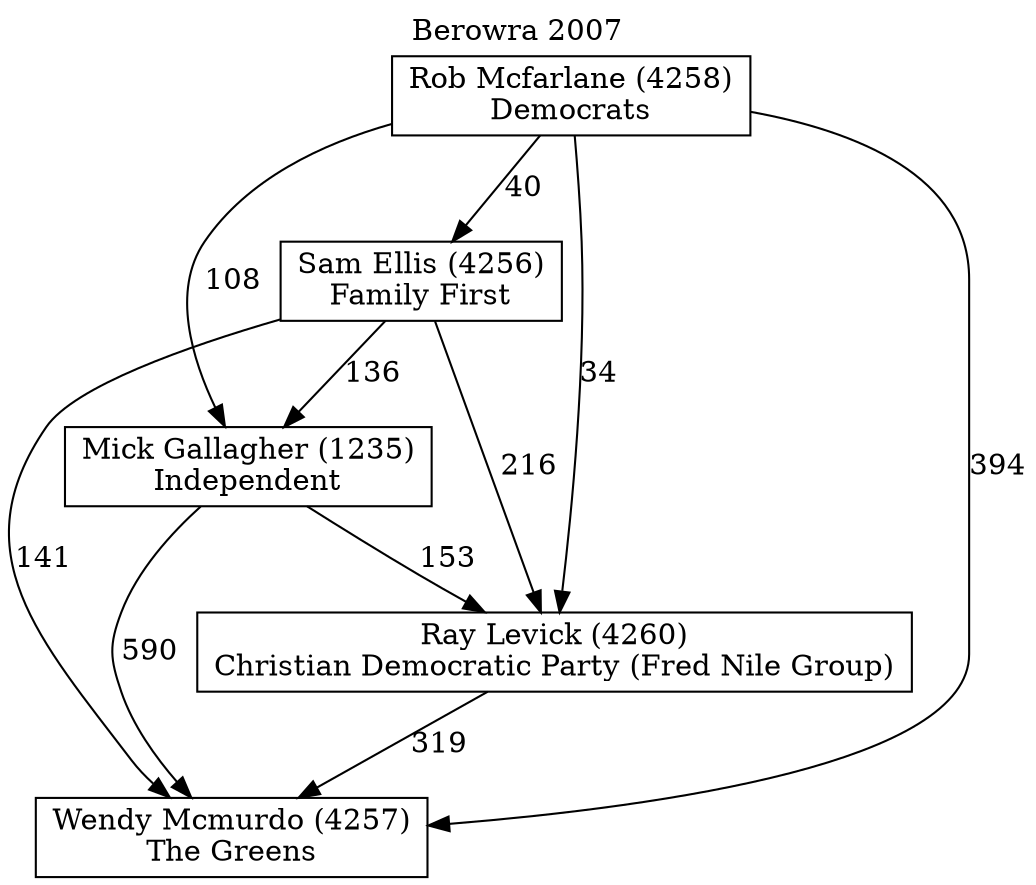 // House preference flow
digraph "Wendy Mcmurdo (4257)_Berowra_2007" {
	graph [label="Berowra 2007" labelloc=t mclimit=10]
	node [shape=box]
	"Mick Gallagher (1235)" [label="Mick Gallagher (1235)
Independent"]
	"Ray Levick (4260)" [label="Ray Levick (4260)
Christian Democratic Party (Fred Nile Group)"]
	"Rob Mcfarlane (4258)" [label="Rob Mcfarlane (4258)
Democrats"]
	"Sam Ellis (4256)" [label="Sam Ellis (4256)
Family First"]
	"Wendy Mcmurdo (4257)" [label="Wendy Mcmurdo (4257)
The Greens"]
	"Mick Gallagher (1235)" -> "Ray Levick (4260)" [label=153]
	"Mick Gallagher (1235)" -> "Wendy Mcmurdo (4257)" [label=590]
	"Ray Levick (4260)" -> "Wendy Mcmurdo (4257)" [label=319]
	"Rob Mcfarlane (4258)" -> "Mick Gallagher (1235)" [label=108]
	"Rob Mcfarlane (4258)" -> "Ray Levick (4260)" [label=34]
	"Rob Mcfarlane (4258)" -> "Sam Ellis (4256)" [label=40]
	"Rob Mcfarlane (4258)" -> "Wendy Mcmurdo (4257)" [label=394]
	"Sam Ellis (4256)" -> "Mick Gallagher (1235)" [label=136]
	"Sam Ellis (4256)" -> "Ray Levick (4260)" [label=216]
	"Sam Ellis (4256)" -> "Wendy Mcmurdo (4257)" [label=141]
}

